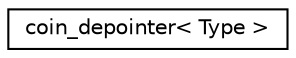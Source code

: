 digraph "Graphical Class Hierarchy"
{
 // LATEX_PDF_SIZE
  edge [fontname="Helvetica",fontsize="10",labelfontname="Helvetica",labelfontsize="10"];
  node [fontname="Helvetica",fontsize="10",shape=record];
  rankdir="LR";
  Node0 [label="coin_depointer\< Type \>",height=0.2,width=0.4,color="black", fillcolor="white", style="filled",URL="$structcoin__depointer.html",tooltip=" "];
}
